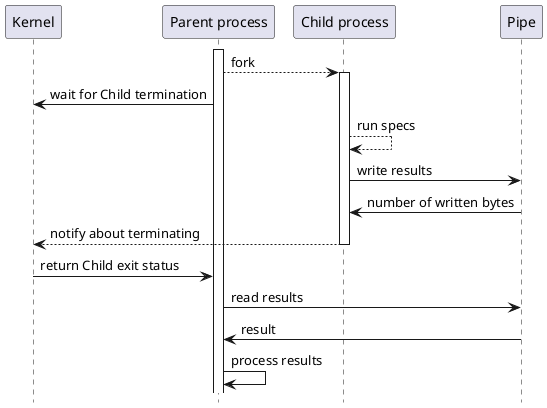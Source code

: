 @startuml

participant Kernel
participant "Parent process" as Parent
participant "Child process" as Child
participant Pipe

hide footbox

activate Parent

Parent --> Child: fork

activate Child

Parent -> Kernel: wait for Child termination
Child --> Child: run specs
Child -> Pipe: write results
Pipe -> Child: number of written bytes
Child --> Kernel: notify about terminating

deactivate Child

Kernel -> Parent: return Child exit status
Parent -> Pipe: read results
Pipe -> Parent: result
Parent -> Parent: process results

@enduml
